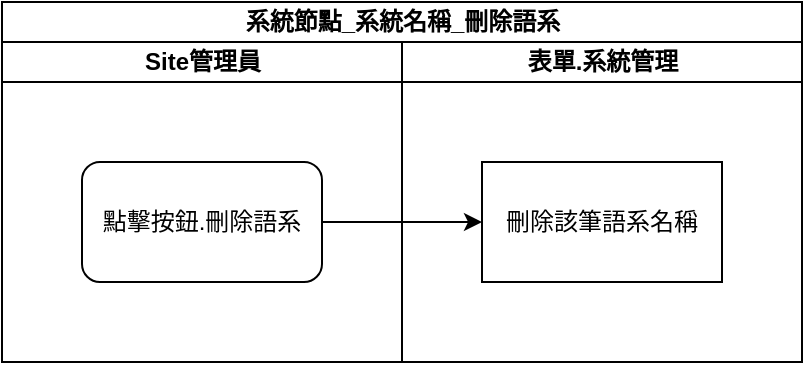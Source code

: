<mxfile version="13.6.2" type="device"><diagram id="1oJ0urqNyTo2K4nA9cEf" name="第1頁"><mxGraphModel dx="1086" dy="806" grid="1" gridSize="10" guides="1" tooltips="1" connect="1" arrows="1" fold="1" page="1" pageScale="1" pageWidth="827" pageHeight="1169" math="0" shadow="0"><root><mxCell id="0"/><mxCell id="1" parent="0"/><mxCell id="D_qFLfiCtqIIBhIxInJf-1" value="系統節點_系統名稱_刪除語系" style="swimlane;html=1;childLayout=stackLayout;resizeParent=1;resizeParentMax=0;startSize=20;" parent="1" vertex="1"><mxGeometry x="80" y="40" width="400" height="180" as="geometry"/></mxCell><mxCell id="D_qFLfiCtqIIBhIxInJf-2" value="Site管理員" style="swimlane;html=1;startSize=20;" parent="D_qFLfiCtqIIBhIxInJf-1" vertex="1"><mxGeometry y="20" width="200" height="160" as="geometry"/></mxCell><mxCell id="D_qFLfiCtqIIBhIxInJf-5" value="點擊按鈕.刪除語系" style="rounded=1;whiteSpace=wrap;html=1;" parent="D_qFLfiCtqIIBhIxInJf-2" vertex="1"><mxGeometry x="40" y="60" width="120" height="60" as="geometry"/></mxCell><mxCell id="D_qFLfiCtqIIBhIxInJf-3" value="表單.系統管理" style="swimlane;html=1;startSize=20;" parent="D_qFLfiCtqIIBhIxInJf-1" vertex="1"><mxGeometry x="200" y="20" width="200" height="160" as="geometry"/></mxCell><mxCell id="D_qFLfiCtqIIBhIxInJf-7" value="刪除該筆語系名稱" style="rounded=0;whiteSpace=wrap;html=1;" parent="D_qFLfiCtqIIBhIxInJf-3" vertex="1"><mxGeometry x="40" y="60" width="120" height="60" as="geometry"/></mxCell><mxCell id="D_qFLfiCtqIIBhIxInJf-8" style="edgeStyle=orthogonalEdgeStyle;rounded=0;orthogonalLoop=1;jettySize=auto;html=1;exitX=1;exitY=0.5;exitDx=0;exitDy=0;entryX=0;entryY=0.5;entryDx=0;entryDy=0;" parent="D_qFLfiCtqIIBhIxInJf-1" source="D_qFLfiCtqIIBhIxInJf-5" target="D_qFLfiCtqIIBhIxInJf-7" edge="1"><mxGeometry relative="1" as="geometry"/></mxCell></root></mxGraphModel></diagram></mxfile>